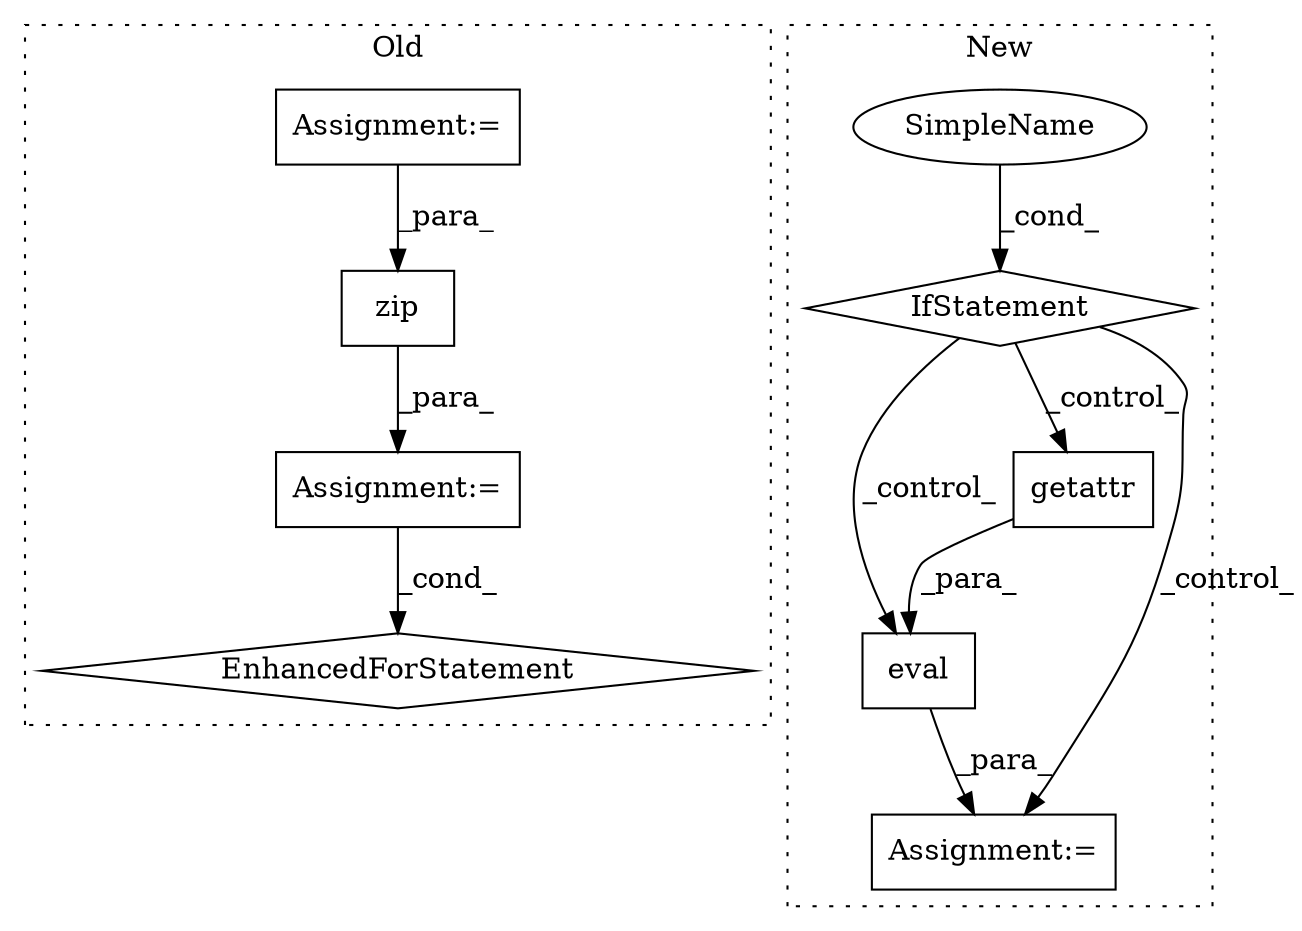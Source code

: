 digraph G {
subgraph cluster0 {
1 [label="zip" a="32" s="2423,2479" l="4,1" shape="box"];
3 [label="Assignment:=" a="7" s="2342,2480" l="68,2" shape="box"];
4 [label="EnhancedForStatement" a="70" s="2342,2480" l="68,2" shape="diamond"];
8 [label="Assignment:=" a="7" s="1910" l="1" shape="box"];
label = "Old";
style="dotted";
}
subgraph cluster1 {
2 [label="eval" a="32" s="3840,3878" l="5,1" shape="box"];
5 [label="IfStatement" a="25" s="3687,3703" l="4,2" shape="diamond"];
6 [label="Assignment:=" a="7" s="3837" l="1" shape="box"];
7 [label="getattr" a="32" s="3845,3877" l="8,1" shape="box"];
9 [label="SimpleName" a="42" s="3691" l="12" shape="ellipse"];
label = "New";
style="dotted";
}
1 -> 3 [label="_para_"];
2 -> 6 [label="_para_"];
3 -> 4 [label="_cond_"];
5 -> 2 [label="_control_"];
5 -> 6 [label="_control_"];
5 -> 7 [label="_control_"];
7 -> 2 [label="_para_"];
8 -> 1 [label="_para_"];
9 -> 5 [label="_cond_"];
}
